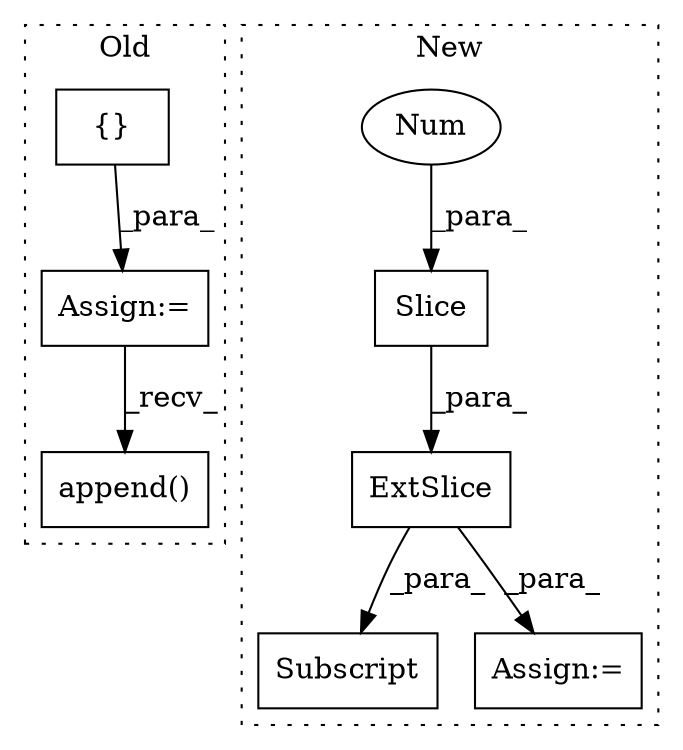 digraph G {
subgraph cluster0 {
1 [label="{}" a="59" s="3779,3779" l="2,1" shape="box"];
5 [label="Assign:=" a="68" s="3776" l="3" shape="box"];
8 [label="append()" a="75" s="4350,4389" l="14,1" shape="box"];
label = "Old";
style="dotted";
}
subgraph cluster1 {
2 [label="Slice" a="80" s="5045" l="1" shape="box"];
3 [label="Num" a="76" s="5045" l="1" shape="ellipse"];
4 [label="Subscript" a="63" s="5068,0" l="20,0" shape="box"];
6 [label="Assign:=" a="68" s="5100" l="3" shape="box"];
7 [label="ExtSlice" a="85" s="4950" l="14" shape="box"];
label = "New";
style="dotted";
}
1 -> 5 [label="_para_"];
2 -> 7 [label="_para_"];
3 -> 2 [label="_para_"];
5 -> 8 [label="_recv_"];
7 -> 6 [label="_para_"];
7 -> 4 [label="_para_"];
}